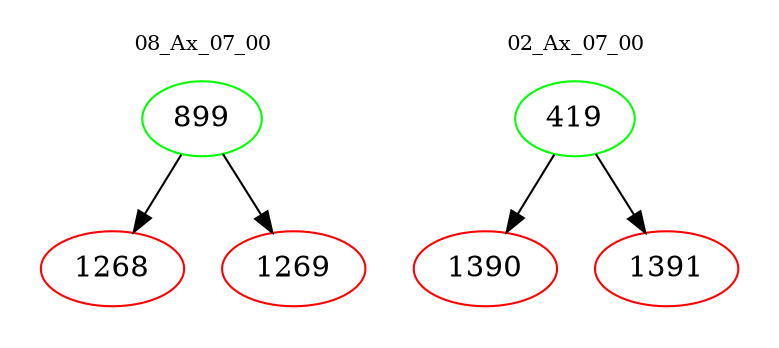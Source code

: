digraph{
subgraph cluster_0 {
color = white
label = "08_Ax_07_00";
fontsize=10;
T0_899 [label="899", color="green"]
T0_899 -> T0_1268 [color="black"]
T0_1268 [label="1268", color="red"]
T0_899 -> T0_1269 [color="black"]
T0_1269 [label="1269", color="red"]
}
subgraph cluster_1 {
color = white
label = "02_Ax_07_00";
fontsize=10;
T1_419 [label="419", color="green"]
T1_419 -> T1_1390 [color="black"]
T1_1390 [label="1390", color="red"]
T1_419 -> T1_1391 [color="black"]
T1_1391 [label="1391", color="red"]
}
}
